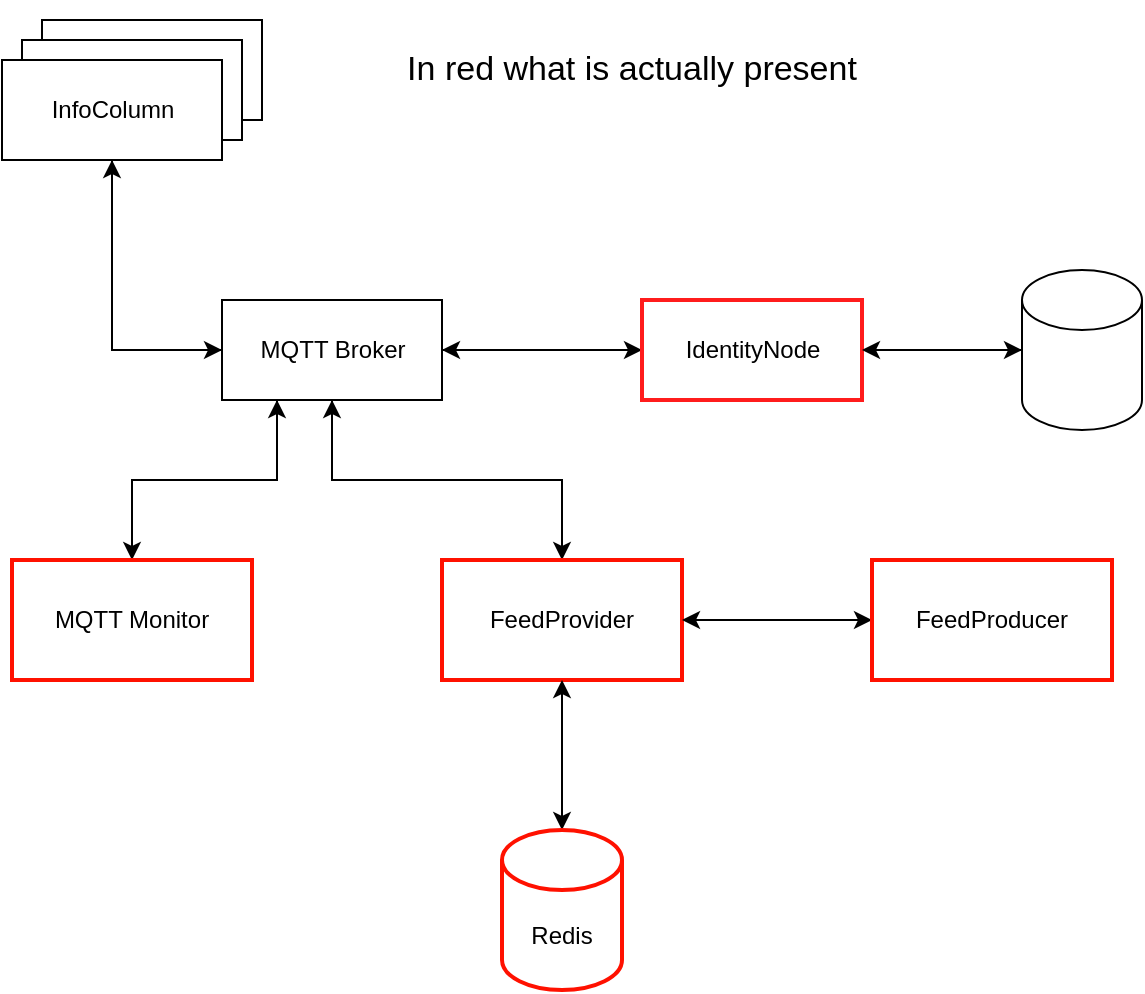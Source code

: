 <mxfile version="14.4.7" type="device"><diagram id="gZGsKIiyJocnX7Cfl-AP" name="Page-1"><mxGraphModel dx="716" dy="727" grid="1" gridSize="10" guides="1" tooltips="1" connect="1" arrows="1" fold="1" page="1" pageScale="1" pageWidth="827" pageHeight="1169" math="0" shadow="0"><root><mxCell id="0"/><mxCell id="1" parent="0"/><mxCell id="TjiNXq-8BvoL9yQdYGXA-1" value="Object" style="html=1;" vertex="1" parent="1"><mxGeometry x="70" y="180" width="110" height="50" as="geometry"/></mxCell><mxCell id="TjiNXq-8BvoL9yQdYGXA-3" value="Object" style="html=1;" vertex="1" parent="1"><mxGeometry x="60" y="190" width="110" height="50" as="geometry"/></mxCell><mxCell id="TjiNXq-8BvoL9yQdYGXA-6" style="edgeStyle=orthogonalEdgeStyle;rounded=0;orthogonalLoop=1;jettySize=auto;html=1;entryX=0;entryY=0.5;entryDx=0;entryDy=0;" edge="1" parent="1" source="TjiNXq-8BvoL9yQdYGXA-4" target="TjiNXq-8BvoL9yQdYGXA-5"><mxGeometry relative="1" as="geometry"/></mxCell><mxCell id="TjiNXq-8BvoL9yQdYGXA-4" value="InfoColumn" style="html=1;" vertex="1" parent="1"><mxGeometry x="50" y="200" width="110" height="50" as="geometry"/></mxCell><mxCell id="TjiNXq-8BvoL9yQdYGXA-7" style="edgeStyle=orthogonalEdgeStyle;rounded=0;orthogonalLoop=1;jettySize=auto;html=1;entryX=0.5;entryY=1;entryDx=0;entryDy=0;" edge="1" parent="1" source="TjiNXq-8BvoL9yQdYGXA-5" target="TjiNXq-8BvoL9yQdYGXA-4"><mxGeometry relative="1" as="geometry"><Array as="points"><mxPoint x="105" y="345"/></Array></mxGeometry></mxCell><mxCell id="TjiNXq-8BvoL9yQdYGXA-9" style="edgeStyle=orthogonalEdgeStyle;rounded=0;orthogonalLoop=1;jettySize=auto;html=1;entryX=0;entryY=0.5;entryDx=0;entryDy=0;" edge="1" parent="1" source="TjiNXq-8BvoL9yQdYGXA-5" target="TjiNXq-8BvoL9yQdYGXA-8"><mxGeometry relative="1" as="geometry"/></mxCell><mxCell id="TjiNXq-8BvoL9yQdYGXA-16" style="edgeStyle=orthogonalEdgeStyle;rounded=0;orthogonalLoop=1;jettySize=auto;html=1;entryX=0.5;entryY=0;entryDx=0;entryDy=0;" edge="1" parent="1" source="TjiNXq-8BvoL9yQdYGXA-5" target="TjiNXq-8BvoL9yQdYGXA-15"><mxGeometry relative="1" as="geometry"/></mxCell><mxCell id="TjiNXq-8BvoL9yQdYGXA-28" style="edgeStyle=orthogonalEdgeStyle;rounded=0;orthogonalLoop=1;jettySize=auto;html=1;exitX=0.25;exitY=1;exitDx=0;exitDy=0;entryX=0.5;entryY=0;entryDx=0;entryDy=0;" edge="1" parent="1" source="TjiNXq-8BvoL9yQdYGXA-5" target="TjiNXq-8BvoL9yQdYGXA-24"><mxGeometry relative="1" as="geometry"/></mxCell><mxCell id="TjiNXq-8BvoL9yQdYGXA-5" value="MQTT Broker" style="html=1;" vertex="1" parent="1"><mxGeometry x="160" y="320" width="110" height="50" as="geometry"/></mxCell><mxCell id="TjiNXq-8BvoL9yQdYGXA-10" style="edgeStyle=orthogonalEdgeStyle;rounded=0;orthogonalLoop=1;jettySize=auto;html=1;entryX=1;entryY=0.5;entryDx=0;entryDy=0;" edge="1" parent="1" source="TjiNXq-8BvoL9yQdYGXA-8" target="TjiNXq-8BvoL9yQdYGXA-5"><mxGeometry relative="1" as="geometry"/></mxCell><mxCell id="TjiNXq-8BvoL9yQdYGXA-12" style="edgeStyle=orthogonalEdgeStyle;rounded=0;orthogonalLoop=1;jettySize=auto;html=1;entryX=0;entryY=0.5;entryDx=0;entryDy=0;entryPerimeter=0;" edge="1" parent="1" source="TjiNXq-8BvoL9yQdYGXA-8" target="TjiNXq-8BvoL9yQdYGXA-11"><mxGeometry relative="1" as="geometry"/></mxCell><mxCell id="TjiNXq-8BvoL9yQdYGXA-8" value="IdentityNode" style="html=1;strokeColor=#FF1C1C;strokeWidth=2;" vertex="1" parent="1"><mxGeometry x="370" y="320" width="110" height="50" as="geometry"/></mxCell><mxCell id="TjiNXq-8BvoL9yQdYGXA-13" style="edgeStyle=orthogonalEdgeStyle;rounded=0;orthogonalLoop=1;jettySize=auto;html=1;entryX=1;entryY=0.5;entryDx=0;entryDy=0;" edge="1" parent="1" source="TjiNXq-8BvoL9yQdYGXA-11" target="TjiNXq-8BvoL9yQdYGXA-8"><mxGeometry relative="1" as="geometry"/></mxCell><mxCell id="TjiNXq-8BvoL9yQdYGXA-11" value="" style="shape=cylinder3;whiteSpace=wrap;html=1;boundedLbl=1;backgroundOutline=1;size=15;" vertex="1" parent="1"><mxGeometry x="560" y="305" width="60" height="80" as="geometry"/></mxCell><mxCell id="TjiNXq-8BvoL9yQdYGXA-14" value="&lt;font style=&quot;font-size: 17px&quot;&gt;In red what is actually present&lt;/font&gt;" style="text;html=1;strokeColor=none;fillColor=none;align=center;verticalAlign=middle;whiteSpace=wrap;rounded=0;" vertex="1" parent="1"><mxGeometry x="220" y="170" width="290" height="70" as="geometry"/></mxCell><mxCell id="TjiNXq-8BvoL9yQdYGXA-17" style="edgeStyle=orthogonalEdgeStyle;rounded=0;orthogonalLoop=1;jettySize=auto;html=1;entryX=0.5;entryY=1;entryDx=0;entryDy=0;" edge="1" parent="1" source="TjiNXq-8BvoL9yQdYGXA-15" target="TjiNXq-8BvoL9yQdYGXA-5"><mxGeometry relative="1" as="geometry"/></mxCell><mxCell id="TjiNXq-8BvoL9yQdYGXA-20" style="edgeStyle=orthogonalEdgeStyle;rounded=0;orthogonalLoop=1;jettySize=auto;html=1;entryX=0;entryY=0.5;entryDx=0;entryDy=0;" edge="1" parent="1" source="TjiNXq-8BvoL9yQdYGXA-15" target="TjiNXq-8BvoL9yQdYGXA-18"><mxGeometry relative="1" as="geometry"/></mxCell><mxCell id="TjiNXq-8BvoL9yQdYGXA-22" style="edgeStyle=orthogonalEdgeStyle;rounded=0;orthogonalLoop=1;jettySize=auto;html=1;entryX=0.5;entryY=0;entryDx=0;entryDy=0;entryPerimeter=0;" edge="1" parent="1" source="TjiNXq-8BvoL9yQdYGXA-15" target="TjiNXq-8BvoL9yQdYGXA-21"><mxGeometry relative="1" as="geometry"/></mxCell><mxCell id="TjiNXq-8BvoL9yQdYGXA-15" value="FeedProvider" style="rounded=0;whiteSpace=wrap;html=1;strokeColor=#FF1100;strokeWidth=2;" vertex="1" parent="1"><mxGeometry x="270" y="450" width="120" height="60" as="geometry"/></mxCell><mxCell id="TjiNXq-8BvoL9yQdYGXA-19" style="edgeStyle=orthogonalEdgeStyle;rounded=0;orthogonalLoop=1;jettySize=auto;html=1;entryX=1;entryY=0.5;entryDx=0;entryDy=0;" edge="1" parent="1" source="TjiNXq-8BvoL9yQdYGXA-18" target="TjiNXq-8BvoL9yQdYGXA-15"><mxGeometry relative="1" as="geometry"/></mxCell><mxCell id="TjiNXq-8BvoL9yQdYGXA-18" value="FeedProducer" style="rounded=0;whiteSpace=wrap;html=1;strokeColor=#FF1100;strokeWidth=2;" vertex="1" parent="1"><mxGeometry x="485" y="450" width="120" height="60" as="geometry"/></mxCell><mxCell id="TjiNXq-8BvoL9yQdYGXA-23" style="edgeStyle=orthogonalEdgeStyle;rounded=0;orthogonalLoop=1;jettySize=auto;html=1;entryX=0.5;entryY=1;entryDx=0;entryDy=0;" edge="1" parent="1" source="TjiNXq-8BvoL9yQdYGXA-21" target="TjiNXq-8BvoL9yQdYGXA-15"><mxGeometry relative="1" as="geometry"/></mxCell><mxCell id="TjiNXq-8BvoL9yQdYGXA-21" value="Redis" style="shape=cylinder3;whiteSpace=wrap;html=1;boundedLbl=1;backgroundOutline=1;size=15;strokeColor=#FF1100;strokeWidth=2;" vertex="1" parent="1"><mxGeometry x="300" y="585" width="60" height="80" as="geometry"/></mxCell><mxCell id="TjiNXq-8BvoL9yQdYGXA-27" style="edgeStyle=orthogonalEdgeStyle;rounded=0;orthogonalLoop=1;jettySize=auto;html=1;entryX=0.25;entryY=1;entryDx=0;entryDy=0;" edge="1" parent="1" source="TjiNXq-8BvoL9yQdYGXA-24" target="TjiNXq-8BvoL9yQdYGXA-5"><mxGeometry relative="1" as="geometry"/></mxCell><mxCell id="TjiNXq-8BvoL9yQdYGXA-24" value="MQTT Monitor" style="rounded=0;whiteSpace=wrap;html=1;strokeColor=#FF1100;strokeWidth=2;" vertex="1" parent="1"><mxGeometry x="55" y="450" width="120" height="60" as="geometry"/></mxCell></root></mxGraphModel></diagram></mxfile>